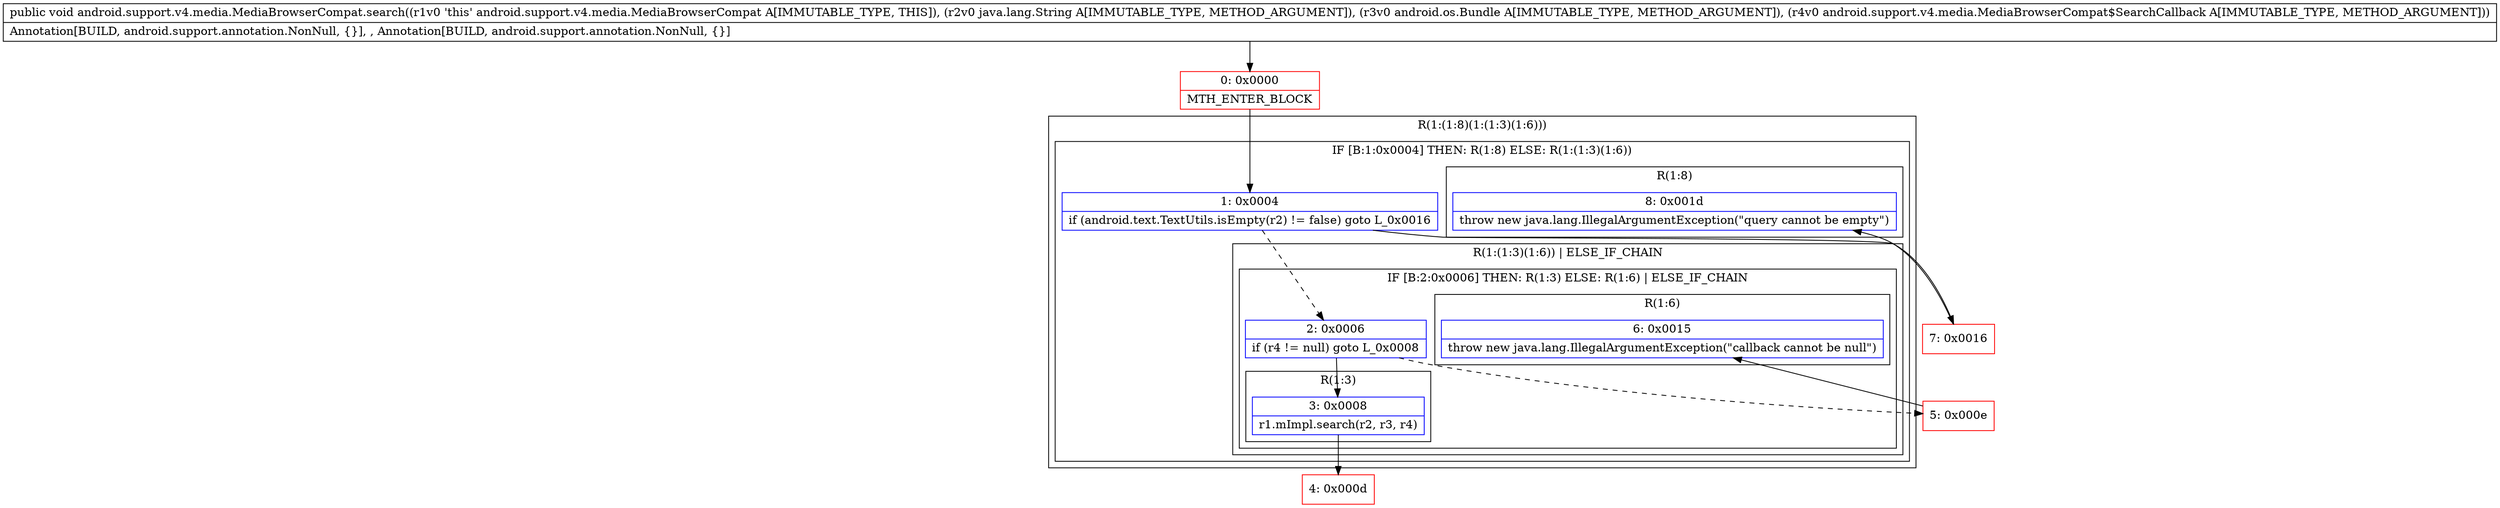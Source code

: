 digraph "CFG forandroid.support.v4.media.MediaBrowserCompat.search(Ljava\/lang\/String;Landroid\/os\/Bundle;Landroid\/support\/v4\/media\/MediaBrowserCompat$SearchCallback;)V" {
subgraph cluster_Region_1005200542 {
label = "R(1:(1:8)(1:(1:3)(1:6)))";
node [shape=record,color=blue];
subgraph cluster_IfRegion_1067743826 {
label = "IF [B:1:0x0004] THEN: R(1:8) ELSE: R(1:(1:3)(1:6))";
node [shape=record,color=blue];
Node_1 [shape=record,label="{1\:\ 0x0004|if (android.text.TextUtils.isEmpty(r2) != false) goto L_0x0016\l}"];
subgraph cluster_Region_1864194188 {
label = "R(1:8)";
node [shape=record,color=blue];
Node_8 [shape=record,label="{8\:\ 0x001d|throw new java.lang.IllegalArgumentException(\"query cannot be empty\")\l}"];
}
subgraph cluster_Region_106894108 {
label = "R(1:(1:3)(1:6)) | ELSE_IF_CHAIN\l";
node [shape=record,color=blue];
subgraph cluster_IfRegion_1820002717 {
label = "IF [B:2:0x0006] THEN: R(1:3) ELSE: R(1:6) | ELSE_IF_CHAIN\l";
node [shape=record,color=blue];
Node_2 [shape=record,label="{2\:\ 0x0006|if (r4 != null) goto L_0x0008\l}"];
subgraph cluster_Region_1880197290 {
label = "R(1:3)";
node [shape=record,color=blue];
Node_3 [shape=record,label="{3\:\ 0x0008|r1.mImpl.search(r2, r3, r4)\l}"];
}
subgraph cluster_Region_1968011036 {
label = "R(1:6)";
node [shape=record,color=blue];
Node_6 [shape=record,label="{6\:\ 0x0015|throw new java.lang.IllegalArgumentException(\"callback cannot be null\")\l}"];
}
}
}
}
}
Node_0 [shape=record,color=red,label="{0\:\ 0x0000|MTH_ENTER_BLOCK\l}"];
Node_4 [shape=record,color=red,label="{4\:\ 0x000d}"];
Node_5 [shape=record,color=red,label="{5\:\ 0x000e}"];
Node_7 [shape=record,color=red,label="{7\:\ 0x0016}"];
MethodNode[shape=record,label="{public void android.support.v4.media.MediaBrowserCompat.search((r1v0 'this' android.support.v4.media.MediaBrowserCompat A[IMMUTABLE_TYPE, THIS]), (r2v0 java.lang.String A[IMMUTABLE_TYPE, METHOD_ARGUMENT]), (r3v0 android.os.Bundle A[IMMUTABLE_TYPE, METHOD_ARGUMENT]), (r4v0 android.support.v4.media.MediaBrowserCompat$SearchCallback A[IMMUTABLE_TYPE, METHOD_ARGUMENT]))  | Annotation[BUILD, android.support.annotation.NonNull, \{\}], , Annotation[BUILD, android.support.annotation.NonNull, \{\}]\l}"];
MethodNode -> Node_0;
Node_1 -> Node_2[style=dashed];
Node_1 -> Node_7;
Node_2 -> Node_3;
Node_2 -> Node_5[style=dashed];
Node_3 -> Node_4;
Node_0 -> Node_1;
Node_5 -> Node_6;
Node_7 -> Node_8;
}


